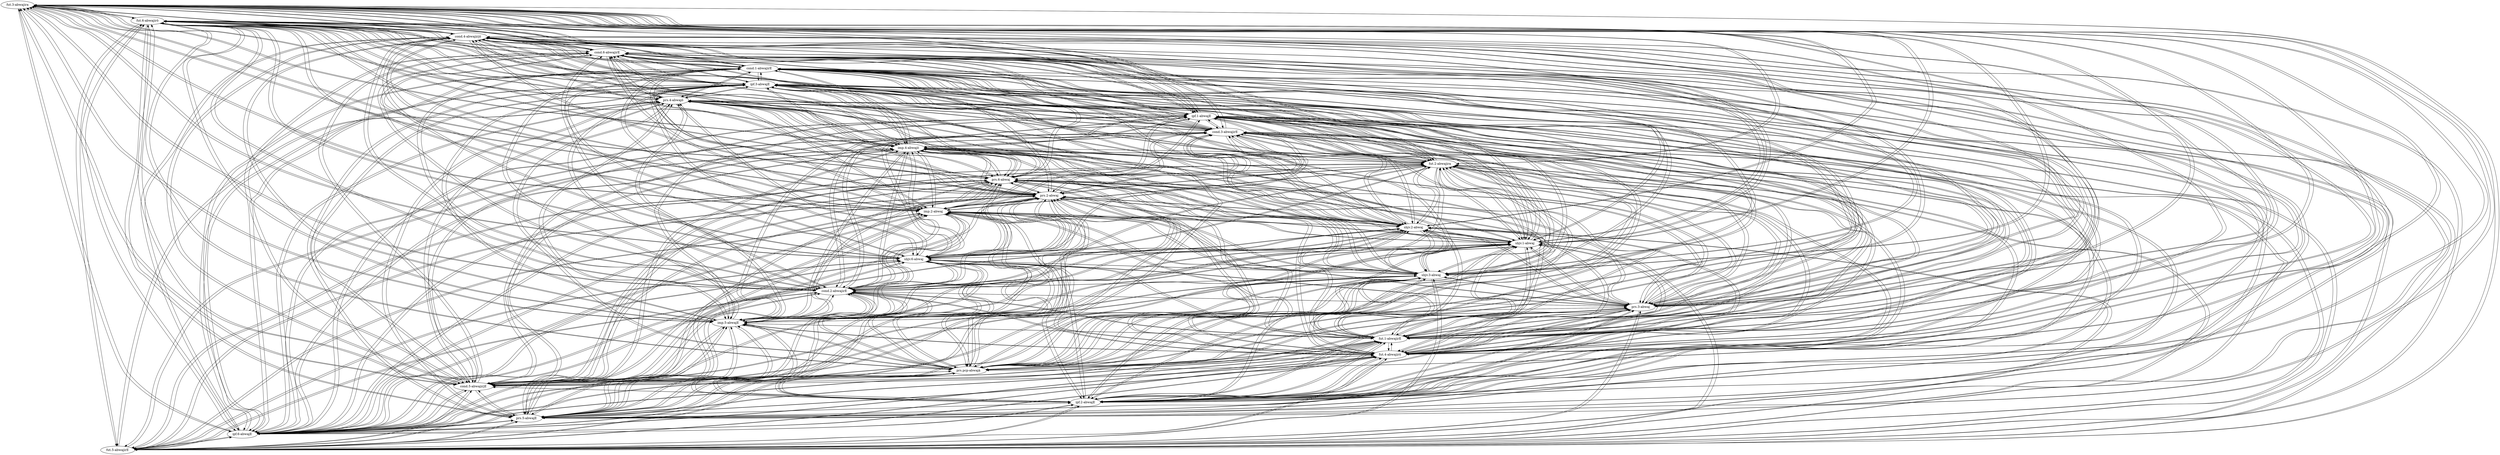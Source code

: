 strict digraph G {
"fut.3-abwajira" [weight="0.06"];
"fut.6-abwajirô" [weight="0.06"];
"fut.5-abwajirE" [weight="0.06"];
"ipf.6-abwajE" [weight="0.96"];
"prs.5-abwajE" [weight="0.96"];
"ipf.2-abwajE" [weight="0.96"];
"cond.5-abwajirjE" [weight="0.06"];
"prs.pcp-abwajâ" [weight="0.96"];
"fut.4-abwajirô" [weight="0.06"];
"fut.1-abwajirE" [weight="0.06"];
"imp.5-abwajE" [weight="0.96"];
"prs.3-abwaj" [weight="0.5"];
"cond.2-abwajirE" [weight="0.06"];
"sbjv.3-abwaj" [weight="0.5"];
"sbjv.6-abwaj" [weight="0.5"];
"sbjv.1-abwaj" [weight="0.5"];
"sbjv.2-abwaj" [weight="0.5"];
"imp.2-abwaj" [weight="0.5"];
"prs.2-abwaj" [weight="0.5"];
"prs.6-abwaj" [weight="0.5"];
"fut.2-abwajira" [weight="0.06"];
"imp.4-abwajô" [weight="0.96"];
"cond.3-abwajirE" [weight="0.06"];
"ipf.1-abwajE" [weight="0.96"];
"prs.4-abwajô" [weight="0.96"];
"ipf.3-abwajE" [weight="0.96"];
"cond.1-abwajirE" [weight="0.06"];
"cond.6-abwajirE" [weight="0.06"];
"cond.4-abwajirjô" [weight="0.06"];
"fut.3-abwajira" -> "fut.6-abwajirô"  [weight="0.06"];
"fut.3-abwajira" -> "fut.5-abwajirE"  [weight="0.06"];
"fut.3-abwajira" -> "ipf.6-abwajE"  [weight="0.528"];
"fut.3-abwajira" -> "prs.5-abwajE"  [weight="0.528"];
"fut.3-abwajira" -> "ipf.2-abwajE"  [weight="0.528"];
"fut.3-abwajira" -> "cond.5-abwajirjE"  [weight="0.06"];
"fut.3-abwajira" -> "prs.pcp-abwajâ"  [weight="0.528"];
"fut.3-abwajira" -> "fut.4-abwajirô"  [weight="0.06"];
"fut.3-abwajira" -> "fut.1-abwajirE"  [weight="0.06"];
"fut.3-abwajira" -> "cond.3-abwajirE"  [weight="0.06"];
"fut.3-abwajira" -> "prs.3-abwaj"  [weight="0.325"];
"fut.3-abwajira" -> "cond.2-abwajirE"  [weight="0.06"];
"fut.3-abwajira" -> "sbjv.3-abwaj"  [weight="0.04"];
"fut.3-abwajira" -> "sbjv.6-abwaj"  [weight="0.04"];
"fut.3-abwajira" -> "sbjv.1-abwaj"  [weight="0.04"];
"fut.3-abwajira" -> "sbjv.2-abwaj"  [weight="0.04"];
"fut.3-abwajira" -> "imp.2-abwaj"  [weight="0.325"];
"fut.3-abwajira" -> "prs.2-abwaj"  [weight="0.325"];
"fut.3-abwajira" -> "prs.6-abwaj"  [weight="0.04"];
"fut.3-abwajira" -> "fut.2-abwajira"  [weight="0.06"];
"fut.3-abwajira" -> "imp.4-abwajô"  [weight="0.528"];
"fut.3-abwajira" -> "imp.5-abwajE"  [weight="0.528"];
"fut.3-abwajira" -> "ipf.1-abwajE"  [weight="0.528"];
"fut.3-abwajira" -> "prs.4-abwajô"  [weight="0.528"];
"fut.3-abwajira" -> "ipf.3-abwajE"  [weight="0.528"];
"fut.3-abwajira" -> "cond.1-abwajirE"  [weight="0.06"];
"fut.3-abwajira" -> "cond.6-abwajirE"  [weight="0.06"];
"fut.3-abwajira" -> "cond.4-abwajirjô"  [weight="0.06"];
"fut.6-abwajirô" -> "fut.3-abwajira"  [weight="0.06"];
"fut.6-abwajirô" -> "fut.5-abwajirE"  [weight="0.06"];
"fut.6-abwajirô" -> "ipf.6-abwajE"  [weight="0.528"];
"fut.6-abwajirô" -> "prs.5-abwajE"  [weight="0.528"];
"fut.6-abwajirô" -> "ipf.2-abwajE"  [weight="0.528"];
"fut.6-abwajirô" -> "cond.5-abwajirjE"  [weight="0.06"];
"fut.6-abwajirô" -> "prs.pcp-abwajâ"  [weight="0.528"];
"fut.6-abwajirô" -> "fut.4-abwajirô"  [weight="0.06"];
"fut.6-abwajirô" -> "fut.1-abwajirE"  [weight="0.06"];
"fut.6-abwajirô" -> "cond.3-abwajirE"  [weight="0.06"];
"fut.6-abwajirô" -> "prs.3-abwaj"  [weight="0.325"];
"fut.6-abwajirô" -> "cond.2-abwajirE"  [weight="0.06"];
"fut.6-abwajirô" -> "sbjv.3-abwaj"  [weight="0.04"];
"fut.6-abwajirô" -> "sbjv.6-abwaj"  [weight="0.04"];
"fut.6-abwajirô" -> "sbjv.1-abwaj"  [weight="0.04"];
"fut.6-abwajirô" -> "sbjv.2-abwaj"  [weight="0.04"];
"fut.6-abwajirô" -> "imp.2-abwaj"  [weight="0.325"];
"fut.6-abwajirô" -> "prs.2-abwaj"  [weight="0.325"];
"fut.6-abwajirô" -> "prs.6-abwaj"  [weight="0.04"];
"fut.6-abwajirô" -> "fut.2-abwajira"  [weight="0.06"];
"fut.6-abwajirô" -> "imp.4-abwajô"  [weight="0.528"];
"fut.6-abwajirô" -> "imp.5-abwajE"  [weight="0.528"];
"fut.6-abwajirô" -> "ipf.1-abwajE"  [weight="0.528"];
"fut.6-abwajirô" -> "prs.4-abwajô"  [weight="0.528"];
"fut.6-abwajirô" -> "ipf.3-abwajE"  [weight="0.528"];
"fut.6-abwajirô" -> "cond.1-abwajirE"  [weight="0.06"];
"fut.6-abwajirô" -> "cond.6-abwajirE"  [weight="0.06"];
"fut.6-abwajirô" -> "cond.4-abwajirjô"  [weight="0.06"];
"fut.5-abwajirE" -> "fut.3-abwajira"  [weight="0.06"];
"fut.5-abwajirE" -> "fut.6-abwajirô"  [weight="0.06"];
"fut.5-abwajirE" -> "ipf.6-abwajE"  [weight="0.528"];
"fut.5-abwajirE" -> "prs.5-abwajE"  [weight="0.528"];
"fut.5-abwajirE" -> "ipf.2-abwajE"  [weight="0.528"];
"fut.5-abwajirE" -> "cond.5-abwajirjE"  [weight="0.06"];
"fut.5-abwajirE" -> "prs.pcp-abwajâ"  [weight="0.528"];
"fut.5-abwajirE" -> "fut.4-abwajirô"  [weight="0.06"];
"fut.5-abwajirE" -> "fut.1-abwajirE"  [weight="0.06"];
"fut.5-abwajirE" -> "cond.3-abwajirE"  [weight="0.06"];
"fut.5-abwajirE" -> "prs.3-abwaj"  [weight="0.325"];
"fut.5-abwajirE" -> "cond.2-abwajirE"  [weight="0.06"];
"fut.5-abwajirE" -> "sbjv.3-abwaj"  [weight="0.04"];
"fut.5-abwajirE" -> "sbjv.6-abwaj"  [weight="0.04"];
"fut.5-abwajirE" -> "sbjv.1-abwaj"  [weight="0.04"];
"fut.5-abwajirE" -> "sbjv.2-abwaj"  [weight="0.04"];
"fut.5-abwajirE" -> "imp.2-abwaj"  [weight="0.325"];
"fut.5-abwajirE" -> "prs.2-abwaj"  [weight="0.325"];
"fut.5-abwajirE" -> "prs.6-abwaj"  [weight="0.04"];
"fut.5-abwajirE" -> "fut.2-abwajira"  [weight="0.06"];
"fut.5-abwajirE" -> "imp.4-abwajô"  [weight="0.528"];
"fut.5-abwajirE" -> "imp.5-abwajE"  [weight="0.528"];
"fut.5-abwajirE" -> "ipf.1-abwajE"  [weight="0.528"];
"fut.5-abwajirE" -> "prs.4-abwajô"  [weight="0.528"];
"fut.5-abwajirE" -> "ipf.3-abwajE"  [weight="0.528"];
"fut.5-abwajirE" -> "cond.1-abwajirE"  [weight="0.06"];
"fut.5-abwajirE" -> "cond.6-abwajirE"  [weight="0.06"];
"fut.5-abwajirE" -> "cond.4-abwajirjô"  [weight="0.06"];
"ipf.6-abwajE" -> "fut.3-abwajira"  [weight="0.0006"];
"ipf.6-abwajE" -> "fut.6-abwajirô"  [weight="0.0006"];
"ipf.6-abwajE" -> "fut.5-abwajirE"  [weight="0.0006"];
"ipf.6-abwajE" -> "prs.5-abwajE"  [weight="0.96"];
"ipf.6-abwajE" -> "ipf.2-abwajE"  [weight="0.96"];
"ipf.6-abwajE" -> "cond.5-abwajirjE"  [weight="0.0006"];
"ipf.6-abwajE" -> "prs.pcp-abwajâ"  [weight="0.96"];
"ipf.6-abwajE" -> "fut.4-abwajirô"  [weight="0.0006"];
"ipf.6-abwajE" -> "fut.1-abwajirE"  [weight="0.0006"];
"ipf.6-abwajE" -> "cond.3-abwajirE"  [weight="0.0006"];
"ipf.6-abwajE" -> "prs.3-abwaj"  [weight="0.35"];
"ipf.6-abwajE" -> "cond.2-abwajirE"  [weight="0.0006"];
"ipf.6-abwajE" -> "prs.2-abwaj"  [weight="0.35"];
"ipf.6-abwajE" -> "sbjv.6-abwaj"  [weight="0.33"];
"ipf.6-abwajE" -> "sbjv.1-abwaj"  [weight="0.33"];
"ipf.6-abwajE" -> "sbjv.2-abwaj"  [weight="0.33"];
"ipf.6-abwajE" -> "imp.2-abwaj"  [weight="0.35"];
"ipf.6-abwajE" -> "sbjv.3-abwaj"  [weight="0.33"];
"ipf.6-abwajE" -> "prs.6-abwaj"  [weight="0.29"];
"ipf.6-abwajE" -> "fut.2-abwajira"  [weight="0.0006"];
"ipf.6-abwajE" -> "imp.4-abwajô"  [weight="0.96"];
"ipf.6-abwajE" -> "imp.5-abwajE"  [weight="0.96"];
"ipf.6-abwajE" -> "ipf.1-abwajE"  [weight="0.96"];
"ipf.6-abwajE" -> "prs.4-abwajô"  [weight="0.96"];
"ipf.6-abwajE" -> "ipf.3-abwajE"  [weight="0.96"];
"ipf.6-abwajE" -> "cond.1-abwajirE"  [weight="0.0006"];
"ipf.6-abwajE" -> "cond.6-abwajirE"  [weight="0.0006"];
"ipf.6-abwajE" -> "cond.4-abwajirjô"  [weight="0.0006"];
"prs.5-abwajE" -> "fut.3-abwajira"  [weight="0.0006"];
"prs.5-abwajE" -> "fut.6-abwajirô"  [weight="0.0006"];
"prs.5-abwajE" -> "fut.5-abwajirE"  [weight="0.0006"];
"prs.5-abwajE" -> "ipf.6-abwajE"  [weight="0.96"];
"prs.5-abwajE" -> "ipf.2-abwajE"  [weight="0.96"];
"prs.5-abwajE" -> "cond.5-abwajirjE"  [weight="0.0006"];
"prs.5-abwajE" -> "prs.pcp-abwajâ"  [weight="0.96"];
"prs.5-abwajE" -> "fut.4-abwajirô"  [weight="0.0006"];
"prs.5-abwajE" -> "fut.1-abwajirE"  [weight="0.0006"];
"prs.5-abwajE" -> "cond.3-abwajirE"  [weight="0.0006"];
"prs.5-abwajE" -> "prs.3-abwaj"  [weight="0.35"];
"prs.5-abwajE" -> "cond.2-abwajirE"  [weight="0.0006"];
"prs.5-abwajE" -> "prs.2-abwaj"  [weight="0.35"];
"prs.5-abwajE" -> "sbjv.6-abwaj"  [weight="0.33"];
"prs.5-abwajE" -> "sbjv.1-abwaj"  [weight="0.33"];
"prs.5-abwajE" -> "sbjv.2-abwaj"  [weight="0.33"];
"prs.5-abwajE" -> "imp.2-abwaj"  [weight="0.35"];
"prs.5-abwajE" -> "sbjv.3-abwaj"  [weight="0.33"];
"prs.5-abwajE" -> "prs.6-abwaj"  [weight="0.29"];
"prs.5-abwajE" -> "fut.2-abwajira"  [weight="0.0006"];
"prs.5-abwajE" -> "imp.4-abwajô"  [weight="0.96"];
"prs.5-abwajE" -> "imp.5-abwajE"  [weight="0.96"];
"prs.5-abwajE" -> "ipf.1-abwajE"  [weight="0.96"];
"prs.5-abwajE" -> "prs.4-abwajô"  [weight="0.96"];
"prs.5-abwajE" -> "ipf.3-abwajE"  [weight="0.96"];
"prs.5-abwajE" -> "cond.1-abwajirE"  [weight="0.0006"];
"prs.5-abwajE" -> "cond.6-abwajirE"  [weight="0.0006"];
"prs.5-abwajE" -> "cond.4-abwajirjô"  [weight="0.0006"];
"ipf.2-abwajE" -> "fut.3-abwajira"  [weight="0.0006"];
"ipf.2-abwajE" -> "fut.6-abwajirô"  [weight="0.0006"];
"ipf.2-abwajE" -> "fut.5-abwajirE"  [weight="0.0006"];
"ipf.2-abwajE" -> "ipf.6-abwajE"  [weight="0.96"];
"ipf.2-abwajE" -> "prs.5-abwajE"  [weight="0.96"];
"ipf.2-abwajE" -> "cond.5-abwajirjE"  [weight="0.0006"];
"ipf.2-abwajE" -> "prs.pcp-abwajâ"  [weight="0.96"];
"ipf.2-abwajE" -> "fut.4-abwajirô"  [weight="0.0006"];
"ipf.2-abwajE" -> "fut.1-abwajirE"  [weight="0.0006"];
"ipf.2-abwajE" -> "cond.3-abwajirE"  [weight="0.0006"];
"ipf.2-abwajE" -> "prs.3-abwaj"  [weight="0.35"];
"ipf.2-abwajE" -> "cond.2-abwajirE"  [weight="0.0006"];
"ipf.2-abwajE" -> "prs.2-abwaj"  [weight="0.35"];
"ipf.2-abwajE" -> "sbjv.6-abwaj"  [weight="0.33"];
"ipf.2-abwajE" -> "sbjv.1-abwaj"  [weight="0.33"];
"ipf.2-abwajE" -> "sbjv.2-abwaj"  [weight="0.33"];
"ipf.2-abwajE" -> "imp.2-abwaj"  [weight="0.35"];
"ipf.2-abwajE" -> "sbjv.3-abwaj"  [weight="0.33"];
"ipf.2-abwajE" -> "prs.6-abwaj"  [weight="0.29"];
"ipf.2-abwajE" -> "fut.2-abwajira"  [weight="0.0006"];
"ipf.2-abwajE" -> "imp.4-abwajô"  [weight="0.96"];
"ipf.2-abwajE" -> "imp.5-abwajE"  [weight="0.96"];
"ipf.2-abwajE" -> "ipf.1-abwajE"  [weight="0.96"];
"ipf.2-abwajE" -> "prs.4-abwajô"  [weight="0.96"];
"ipf.2-abwajE" -> "ipf.3-abwajE"  [weight="0.96"];
"ipf.2-abwajE" -> "cond.1-abwajirE"  [weight="0.0006"];
"ipf.2-abwajE" -> "cond.6-abwajirE"  [weight="0.0006"];
"ipf.2-abwajE" -> "cond.4-abwajirjô"  [weight="0.0006"];
"cond.5-abwajirjE" -> "fut.3-abwajira"  [weight="0.06"];
"cond.5-abwajirjE" -> "fut.6-abwajirô"  [weight="0.06"];
"cond.5-abwajirjE" -> "fut.5-abwajirE"  [weight="0.06"];
"cond.5-abwajirjE" -> "ipf.6-abwajE"  [weight="0.528"];
"cond.5-abwajirjE" -> "prs.5-abwajE"  [weight="0.528"];
"cond.5-abwajirjE" -> "ipf.2-abwajE"  [weight="0.528"];
"cond.5-abwajirjE" -> "prs.pcp-abwajâ"  [weight="0.528"];
"cond.5-abwajirjE" -> "fut.4-abwajirô"  [weight="0.06"];
"cond.5-abwajirjE" -> "fut.1-abwajirE"  [weight="0.06"];
"cond.5-abwajirjE" -> "cond.3-abwajirE"  [weight="0.06"];
"cond.5-abwajirjE" -> "prs.3-abwaj"  [weight="0.325"];
"cond.5-abwajirjE" -> "cond.2-abwajirE"  [weight="0.06"];
"cond.5-abwajirjE" -> "sbjv.3-abwaj"  [weight="0.04"];
"cond.5-abwajirjE" -> "sbjv.6-abwaj"  [weight="0.04"];
"cond.5-abwajirjE" -> "sbjv.1-abwaj"  [weight="0.04"];
"cond.5-abwajirjE" -> "sbjv.2-abwaj"  [weight="0.04"];
"cond.5-abwajirjE" -> "imp.2-abwaj"  [weight="0.325"];
"cond.5-abwajirjE" -> "prs.2-abwaj"  [weight="0.325"];
"cond.5-abwajirjE" -> "prs.6-abwaj"  [weight="0.04"];
"cond.5-abwajirjE" -> "fut.2-abwajira"  [weight="0.06"];
"cond.5-abwajirjE" -> "imp.4-abwajô"  [weight="0.528"];
"cond.5-abwajirjE" -> "imp.5-abwajE"  [weight="0.528"];
"cond.5-abwajirjE" -> "ipf.1-abwajE"  [weight="0.528"];
"cond.5-abwajirjE" -> "prs.4-abwajô"  [weight="0.528"];
"cond.5-abwajirjE" -> "ipf.3-abwajE"  [weight="0.528"];
"cond.5-abwajirjE" -> "cond.1-abwajirE"  [weight="0.06"];
"cond.5-abwajirjE" -> "cond.6-abwajirE"  [weight="0.06"];
"cond.5-abwajirjE" -> "cond.4-abwajirjô"  [weight="0.06"];
"prs.pcp-abwajâ" -> "fut.3-abwajira"  [weight="0.0"];
"prs.pcp-abwajâ" -> "fut.6-abwajirô"  [weight="0.0"];
"prs.pcp-abwajâ" -> "fut.5-abwajirE"  [weight="0.0"];
"prs.pcp-abwajâ" -> "ipf.6-abwajE"  [weight="0.96"];
"prs.pcp-abwajâ" -> "prs.5-abwajE"  [weight="0.96"];
"prs.pcp-abwajâ" -> "ipf.2-abwajE"  [weight="0.96"];
"prs.pcp-abwajâ" -> "cond.5-abwajirjE"  [weight="0.0"];
"prs.pcp-abwajâ" -> "fut.4-abwajirô"  [weight="0.0"];
"prs.pcp-abwajâ" -> "fut.1-abwajirE"  [weight="0.0"];
"prs.pcp-abwajâ" -> "cond.3-abwajirE"  [weight="0.0"];
"prs.pcp-abwajâ" -> "prs.3-abwaj"  [weight="0.35"];
"prs.pcp-abwajâ" -> "cond.2-abwajirE"  [weight="0.0"];
"prs.pcp-abwajâ" -> "sbjv.3-abwaj"  [weight="0.345"];
"prs.pcp-abwajâ" -> "sbjv.6-abwaj"  [weight="0.345"];
"prs.pcp-abwajâ" -> "sbjv.1-abwaj"  [weight="0.345"];
"prs.pcp-abwajâ" -> "sbjv.2-abwaj"  [weight="0.345"];
"prs.pcp-abwajâ" -> "imp.2-abwaj"  [weight="0.36"];
"prs.pcp-abwajâ" -> "prs.2-abwaj"  [weight="0.35"];
"prs.pcp-abwajâ" -> "prs.6-abwaj"  [weight="0.145"];
"prs.pcp-abwajâ" -> "fut.2-abwajira"  [weight="0.0"];
"prs.pcp-abwajâ" -> "imp.4-abwajô"  [weight="0.96"];
"prs.pcp-abwajâ" -> "imp.5-abwajE"  [weight="0.96"];
"prs.pcp-abwajâ" -> "ipf.1-abwajE"  [weight="0.96"];
"prs.pcp-abwajâ" -> "prs.4-abwajô"  [weight="0.96"];
"prs.pcp-abwajâ" -> "ipf.3-abwajE"  [weight="0.96"];
"prs.pcp-abwajâ" -> "cond.1-abwajirE"  [weight="0.0"];
"prs.pcp-abwajâ" -> "cond.6-abwajirE"  [weight="0.0"];
"prs.pcp-abwajâ" -> "cond.4-abwajirjô"  [weight="0.0"];
"fut.4-abwajirô" -> "fut.3-abwajira"  [weight="0.06"];
"fut.4-abwajirô" -> "fut.6-abwajirô"  [weight="0.06"];
"fut.4-abwajirô" -> "fut.5-abwajirE"  [weight="0.06"];
"fut.4-abwajirô" -> "ipf.6-abwajE"  [weight="0.528"];
"fut.4-abwajirô" -> "prs.5-abwajE"  [weight="0.528"];
"fut.4-abwajirô" -> "ipf.2-abwajE"  [weight="0.528"];
"fut.4-abwajirô" -> "cond.5-abwajirjE"  [weight="0.06"];
"fut.4-abwajirô" -> "prs.pcp-abwajâ"  [weight="0.528"];
"fut.4-abwajirô" -> "fut.1-abwajirE"  [weight="0.06"];
"fut.4-abwajirô" -> "cond.3-abwajirE"  [weight="0.06"];
"fut.4-abwajirô" -> "prs.3-abwaj"  [weight="0.325"];
"fut.4-abwajirô" -> "cond.2-abwajirE"  [weight="0.06"];
"fut.4-abwajirô" -> "sbjv.3-abwaj"  [weight="0.04"];
"fut.4-abwajirô" -> "sbjv.6-abwaj"  [weight="0.04"];
"fut.4-abwajirô" -> "sbjv.1-abwaj"  [weight="0.04"];
"fut.4-abwajirô" -> "sbjv.2-abwaj"  [weight="0.04"];
"fut.4-abwajirô" -> "imp.2-abwaj"  [weight="0.325"];
"fut.4-abwajirô" -> "prs.2-abwaj"  [weight="0.325"];
"fut.4-abwajirô" -> "prs.6-abwaj"  [weight="0.04"];
"fut.4-abwajirô" -> "fut.2-abwajira"  [weight="0.06"];
"fut.4-abwajirô" -> "imp.4-abwajô"  [weight="0.528"];
"fut.4-abwajirô" -> "imp.5-abwajE"  [weight="0.528"];
"fut.4-abwajirô" -> "ipf.1-abwajE"  [weight="0.528"];
"fut.4-abwajirô" -> "prs.4-abwajô"  [weight="0.528"];
"fut.4-abwajirô" -> "ipf.3-abwajE"  [weight="0.528"];
"fut.4-abwajirô" -> "cond.1-abwajirE"  [weight="0.06"];
"fut.4-abwajirô" -> "cond.6-abwajirE"  [weight="0.06"];
"fut.4-abwajirô" -> "cond.4-abwajirjô"  [weight="0.06"];
"fut.1-abwajirE" -> "fut.3-abwajira"  [weight="0.06"];
"fut.1-abwajirE" -> "fut.6-abwajirô"  [weight="0.06"];
"fut.1-abwajirE" -> "fut.5-abwajirE"  [weight="0.06"];
"fut.1-abwajirE" -> "ipf.6-abwajE"  [weight="0.528"];
"fut.1-abwajirE" -> "prs.5-abwajE"  [weight="0.528"];
"fut.1-abwajirE" -> "ipf.2-abwajE"  [weight="0.528"];
"fut.1-abwajirE" -> "cond.5-abwajirjE"  [weight="0.06"];
"fut.1-abwajirE" -> "prs.pcp-abwajâ"  [weight="0.528"];
"fut.1-abwajirE" -> "fut.4-abwajirô"  [weight="0.06"];
"fut.1-abwajirE" -> "cond.3-abwajirE"  [weight="0.06"];
"fut.1-abwajirE" -> "prs.3-abwaj"  [weight="0.325"];
"fut.1-abwajirE" -> "cond.2-abwajirE"  [weight="0.06"];
"fut.1-abwajirE" -> "prs.2-abwaj"  [weight="0.325"];
"fut.1-abwajirE" -> "sbjv.6-abwaj"  [weight="0.04"];
"fut.1-abwajirE" -> "sbjv.1-abwaj"  [weight="0.04"];
"fut.1-abwajirE" -> "sbjv.2-abwaj"  [weight="0.04"];
"fut.1-abwajirE" -> "imp.2-abwaj"  [weight="0.325"];
"fut.1-abwajirE" -> "sbjv.3-abwaj"  [weight="0.04"];
"fut.1-abwajirE" -> "prs.6-abwaj"  [weight="0.04"];
"fut.1-abwajirE" -> "fut.2-abwajira"  [weight="0.06"];
"fut.1-abwajirE" -> "imp.4-abwajô"  [weight="0.528"];
"fut.1-abwajirE" -> "imp.5-abwajE"  [weight="0.528"];
"fut.1-abwajirE" -> "ipf.1-abwajE"  [weight="0.528"];
"fut.1-abwajirE" -> "prs.4-abwajô"  [weight="0.528"];
"fut.1-abwajirE" -> "ipf.3-abwajE"  [weight="0.528"];
"fut.1-abwajirE" -> "cond.1-abwajirE"  [weight="0.06"];
"fut.1-abwajirE" -> "cond.6-abwajirE"  [weight="0.06"];
"fut.1-abwajirE" -> "cond.4-abwajirjô"  [weight="0.06"];
"imp.5-abwajE" -> "fut.3-abwajira"  [weight="0.0006"];
"imp.5-abwajE" -> "fut.6-abwajirô"  [weight="0.0006"];
"imp.5-abwajE" -> "fut.5-abwajirE"  [weight="0.0006"];
"imp.5-abwajE" -> "ipf.6-abwajE"  [weight="0.96"];
"imp.5-abwajE" -> "prs.5-abwajE"  [weight="0.96"];
"imp.5-abwajE" -> "ipf.2-abwajE"  [weight="0.96"];
"imp.5-abwajE" -> "cond.5-abwajirjE"  [weight="0.0006"];
"imp.5-abwajE" -> "prs.pcp-abwajâ"  [weight="0.96"];
"imp.5-abwajE" -> "fut.4-abwajirô"  [weight="0.0006"];
"imp.5-abwajE" -> "fut.1-abwajirE"  [weight="0.0006"];
"imp.5-abwajE" -> "cond.3-abwajirE"  [weight="0.0006"];
"imp.5-abwajE" -> "prs.3-abwaj"  [weight="0.35"];
"imp.5-abwajE" -> "cond.2-abwajirE"  [weight="0.0006"];
"imp.5-abwajE" -> "prs.2-abwaj"  [weight="0.35"];
"imp.5-abwajE" -> "sbjv.6-abwaj"  [weight="0.34"];
"imp.5-abwajE" -> "sbjv.1-abwaj"  [weight="0.34"];
"imp.5-abwajE" -> "sbjv.2-abwaj"  [weight="0.34"];
"imp.5-abwajE" -> "imp.2-abwaj"  [weight="0.36"];
"imp.5-abwajE" -> "sbjv.3-abwaj"  [weight="0.34"];
"imp.5-abwajE" -> "prs.6-abwaj"  [weight="0.29"];
"imp.5-abwajE" -> "fut.2-abwajira"  [weight="0.0006"];
"imp.5-abwajE" -> "imp.4-abwajô"  [weight="0.96"];
"imp.5-abwajE" -> "ipf.1-abwajE"  [weight="0.96"];
"imp.5-abwajE" -> "prs.4-abwajô"  [weight="0.96"];
"imp.5-abwajE" -> "ipf.3-abwajE"  [weight="0.96"];
"imp.5-abwajE" -> "cond.1-abwajirE"  [weight="0.0006"];
"imp.5-abwajE" -> "cond.6-abwajirE"  [weight="0.0006"];
"imp.5-abwajE" -> "cond.4-abwajirjô"  [weight="0.0006"];
"prs.3-abwaj" -> "fut.3-abwajira"  [weight="0.0066"];
"prs.3-abwaj" -> "fut.6-abwajirô"  [weight="0.0066"];
"prs.3-abwaj" -> "fut.5-abwajirE"  [weight="0.0066"];
"prs.3-abwaj" -> "ipf.6-abwajE"  [weight="0.96"];
"prs.3-abwaj" -> "prs.5-abwajE"  [weight="0.96"];
"prs.3-abwaj" -> "ipf.2-abwajE"  [weight="0.96"];
"prs.3-abwaj" -> "cond.5-abwajirjE"  [weight="0.0066"];
"prs.3-abwaj" -> "prs.pcp-abwajâ"  [weight="0.96"];
"prs.3-abwaj" -> "fut.4-abwajirô"  [weight="0.0066"];
"prs.3-abwaj" -> "fut.1-abwajirE"  [weight="0.0066"];
"prs.3-abwaj" -> "cond.3-abwajirE"  [weight="0.0066"];
"prs.3-abwaj" -> "cond.2-abwajirE"  [weight="0.0066"];
"prs.3-abwaj" -> "sbjv.3-abwaj"  [weight="0.5"];
"prs.3-abwaj" -> "sbjv.6-abwaj"  [weight="0.5"];
"prs.3-abwaj" -> "sbjv.1-abwaj"  [weight="0.5"];
"prs.3-abwaj" -> "sbjv.2-abwaj"  [weight="0.5"];
"prs.3-abwaj" -> "imp.2-abwaj"  [weight="0.5"];
"prs.3-abwaj" -> "prs.2-abwaj"  [weight="0.5"];
"prs.3-abwaj" -> "prs.6-abwaj"  [weight="0.5"];
"prs.3-abwaj" -> "fut.2-abwajira"  [weight="0.0066"];
"prs.3-abwaj" -> "imp.4-abwajô"  [weight="0.96"];
"prs.3-abwaj" -> "imp.5-abwajE"  [weight="0.96"];
"prs.3-abwaj" -> "ipf.1-abwajE"  [weight="0.96"];
"prs.3-abwaj" -> "prs.4-abwajô"  [weight="0.96"];
"prs.3-abwaj" -> "ipf.3-abwajE"  [weight="0.96"];
"prs.3-abwaj" -> "cond.1-abwajirE"  [weight="0.0066"];
"prs.3-abwaj" -> "cond.6-abwajirE"  [weight="0.0066"];
"prs.3-abwaj" -> "cond.4-abwajirjô"  [weight="0.0066"];
"cond.2-abwajirE" -> "fut.3-abwajira"  [weight="0.06"];
"cond.2-abwajirE" -> "fut.6-abwajirô"  [weight="0.06"];
"cond.2-abwajirE" -> "fut.5-abwajirE"  [weight="0.06"];
"cond.2-abwajirE" -> "ipf.6-abwajE"  [weight="0.528"];
"cond.2-abwajirE" -> "prs.5-abwajE"  [weight="0.528"];
"cond.2-abwajirE" -> "ipf.2-abwajE"  [weight="0.528"];
"cond.2-abwajirE" -> "cond.5-abwajirjE"  [weight="0.06"];
"cond.2-abwajirE" -> "prs.pcp-abwajâ"  [weight="0.528"];
"cond.2-abwajirE" -> "fut.4-abwajirô"  [weight="0.06"];
"cond.2-abwajirE" -> "fut.1-abwajirE"  [weight="0.06"];
"cond.2-abwajirE" -> "cond.3-abwajirE"  [weight="0.06"];
"cond.2-abwajirE" -> "prs.3-abwaj"  [weight="0.325"];
"cond.2-abwajirE" -> "sbjv.3-abwaj"  [weight="0.04"];
"cond.2-abwajirE" -> "sbjv.6-abwaj"  [weight="0.04"];
"cond.2-abwajirE" -> "sbjv.1-abwaj"  [weight="0.04"];
"cond.2-abwajirE" -> "sbjv.2-abwaj"  [weight="0.04"];
"cond.2-abwajirE" -> "imp.2-abwaj"  [weight="0.325"];
"cond.2-abwajirE" -> "prs.2-abwaj"  [weight="0.325"];
"cond.2-abwajirE" -> "prs.6-abwaj"  [weight="0.04"];
"cond.2-abwajirE" -> "fut.2-abwajira"  [weight="0.06"];
"cond.2-abwajirE" -> "imp.4-abwajô"  [weight="0.528"];
"cond.2-abwajirE" -> "imp.5-abwajE"  [weight="0.528"];
"cond.2-abwajirE" -> "ipf.1-abwajE"  [weight="0.528"];
"cond.2-abwajirE" -> "prs.4-abwajô"  [weight="0.528"];
"cond.2-abwajirE" -> "ipf.3-abwajE"  [weight="0.528"];
"cond.2-abwajirE" -> "cond.1-abwajirE"  [weight="0.06"];
"cond.2-abwajirE" -> "cond.6-abwajirE"  [weight="0.06"];
"cond.2-abwajirE" -> "cond.4-abwajirjô"  [weight="0.06"];
"sbjv.3-abwaj" -> "fut.3-abwajira"  [weight="0.0006"];
"sbjv.3-abwaj" -> "fut.6-abwajirô"  [weight="0.0006"];
"sbjv.3-abwaj" -> "fut.5-abwajirE"  [weight="0.0006"];
"sbjv.3-abwaj" -> "ipf.6-abwajE"  [weight="0.912"];
"sbjv.3-abwaj" -> "prs.5-abwajE"  [weight="0.912"];
"sbjv.3-abwaj" -> "ipf.2-abwajE"  [weight="0.912"];
"sbjv.3-abwaj" -> "cond.5-abwajirjE"  [weight="0.0012"];
"sbjv.3-abwaj" -> "prs.pcp-abwajâ"  [weight="0.912"];
"sbjv.3-abwaj" -> "fut.4-abwajirô"  [weight="0.0006"];
"sbjv.3-abwaj" -> "fut.1-abwajirE"  [weight="0.0006"];
"sbjv.3-abwaj" -> "cond.3-abwajirE"  [weight="0.0006"];
"sbjv.3-abwaj" -> "prs.3-abwaj"  [weight="0.5"];
"sbjv.3-abwaj" -> "cond.2-abwajirE"  [weight="0.0006"];
"sbjv.3-abwaj" -> "prs.2-abwaj"  [weight="0.5"];
"sbjv.3-abwaj" -> "sbjv.6-abwaj"  [weight="0.5"];
"sbjv.3-abwaj" -> "sbjv.1-abwaj"  [weight="0.5"];
"sbjv.3-abwaj" -> "sbjv.2-abwaj"  [weight="0.5"];
"sbjv.3-abwaj" -> "imp.2-abwaj"  [weight="0.5"];
"sbjv.3-abwaj" -> "prs.6-abwaj"  [weight="0.5"];
"sbjv.3-abwaj" -> "fut.2-abwajira"  [weight="0.0006"];
"sbjv.3-abwaj" -> "imp.4-abwajô"  [weight="0.912"];
"sbjv.3-abwaj" -> "imp.5-abwajE"  [weight="0.912"];
"sbjv.3-abwaj" -> "ipf.1-abwajE"  [weight="0.912"];
"sbjv.3-abwaj" -> "prs.4-abwajô"  [weight="0.912"];
"sbjv.3-abwaj" -> "ipf.3-abwajE"  [weight="0.912"];
"sbjv.3-abwaj" -> "cond.1-abwajirE"  [weight="0.0006"];
"sbjv.3-abwaj" -> "cond.6-abwajirE"  [weight="0.0006"];
"sbjv.3-abwaj" -> "cond.4-abwajirjô"  [weight="0.0012"];
"sbjv.6-abwaj" -> "fut.3-abwajira"  [weight="0.0006"];
"sbjv.6-abwaj" -> "fut.6-abwajirô"  [weight="0.0006"];
"sbjv.6-abwaj" -> "fut.5-abwajirE"  [weight="0.0006"];
"sbjv.6-abwaj" -> "ipf.6-abwajE"  [weight="0.912"];
"sbjv.6-abwaj" -> "prs.5-abwajE"  [weight="0.912"];
"sbjv.6-abwaj" -> "ipf.2-abwajE"  [weight="0.912"];
"sbjv.6-abwaj" -> "cond.5-abwajirjE"  [weight="0.0012"];
"sbjv.6-abwaj" -> "prs.pcp-abwajâ"  [weight="0.912"];
"sbjv.6-abwaj" -> "fut.4-abwajirô"  [weight="0.0006"];
"sbjv.6-abwaj" -> "fut.1-abwajirE"  [weight="0.0006"];
"sbjv.6-abwaj" -> "cond.3-abwajirE"  [weight="0.0006"];
"sbjv.6-abwaj" -> "prs.3-abwaj"  [weight="0.5"];
"sbjv.6-abwaj" -> "cond.2-abwajirE"  [weight="0.0006"];
"sbjv.6-abwaj" -> "sbjv.3-abwaj"  [weight="0.5"];
"sbjv.6-abwaj" -> "sbjv.1-abwaj"  [weight="0.5"];
"sbjv.6-abwaj" -> "sbjv.2-abwaj"  [weight="0.5"];
"sbjv.6-abwaj" -> "imp.2-abwaj"  [weight="0.5"];
"sbjv.6-abwaj" -> "prs.2-abwaj"  [weight="0.5"];
"sbjv.6-abwaj" -> "prs.6-abwaj"  [weight="0.5"];
"sbjv.6-abwaj" -> "fut.2-abwajira"  [weight="0.0006"];
"sbjv.6-abwaj" -> "imp.4-abwajô"  [weight="0.912"];
"sbjv.6-abwaj" -> "imp.5-abwajE"  [weight="0.912"];
"sbjv.6-abwaj" -> "ipf.1-abwajE"  [weight="0.912"];
"sbjv.6-abwaj" -> "prs.4-abwajô"  [weight="0.912"];
"sbjv.6-abwaj" -> "ipf.3-abwajE"  [weight="0.912"];
"sbjv.6-abwaj" -> "cond.1-abwajirE"  [weight="0.0006"];
"sbjv.6-abwaj" -> "cond.6-abwajirE"  [weight="0.0006"];
"sbjv.6-abwaj" -> "cond.4-abwajirjô"  [weight="0.0012"];
"sbjv.1-abwaj" -> "fut.3-abwajira"  [weight="0.0006"];
"sbjv.1-abwaj" -> "fut.6-abwajirô"  [weight="0.0006"];
"sbjv.1-abwaj" -> "fut.5-abwajirE"  [weight="0.0006"];
"sbjv.1-abwaj" -> "ipf.6-abwajE"  [weight="0.912"];
"sbjv.1-abwaj" -> "prs.5-abwajE"  [weight="0.912"];
"sbjv.1-abwaj" -> "ipf.2-abwajE"  [weight="0.912"];
"sbjv.1-abwaj" -> "cond.5-abwajirjE"  [weight="0.0012"];
"sbjv.1-abwaj" -> "prs.pcp-abwajâ"  [weight="0.912"];
"sbjv.1-abwaj" -> "fut.4-abwajirô"  [weight="0.0006"];
"sbjv.1-abwaj" -> "fut.1-abwajirE"  [weight="0.0006"];
"sbjv.1-abwaj" -> "cond.3-abwajirE"  [weight="0.0006"];
"sbjv.1-abwaj" -> "prs.3-abwaj"  [weight="0.5"];
"sbjv.1-abwaj" -> "cond.2-abwajirE"  [weight="0.0006"];
"sbjv.1-abwaj" -> "sbjv.3-abwaj"  [weight="0.5"];
"sbjv.1-abwaj" -> "sbjv.6-abwaj"  [weight="0.5"];
"sbjv.1-abwaj" -> "sbjv.2-abwaj"  [weight="0.5"];
"sbjv.1-abwaj" -> "imp.2-abwaj"  [weight="0.5"];
"sbjv.1-abwaj" -> "prs.2-abwaj"  [weight="0.5"];
"sbjv.1-abwaj" -> "prs.6-abwaj"  [weight="0.5"];
"sbjv.1-abwaj" -> "fut.2-abwajira"  [weight="0.0006"];
"sbjv.1-abwaj" -> "imp.4-abwajô"  [weight="0.912"];
"sbjv.1-abwaj" -> "imp.5-abwajE"  [weight="0.912"];
"sbjv.1-abwaj" -> "ipf.1-abwajE"  [weight="0.912"];
"sbjv.1-abwaj" -> "prs.4-abwajô"  [weight="0.912"];
"sbjv.1-abwaj" -> "ipf.3-abwajE"  [weight="0.912"];
"sbjv.1-abwaj" -> "cond.1-abwajirE"  [weight="0.0006"];
"sbjv.1-abwaj" -> "cond.6-abwajirE"  [weight="0.0006"];
"sbjv.1-abwaj" -> "cond.4-abwajirjô"  [weight="0.0012"];
"sbjv.2-abwaj" -> "fut.3-abwajira"  [weight="0.0006"];
"sbjv.2-abwaj" -> "fut.6-abwajirô"  [weight="0.0006"];
"sbjv.2-abwaj" -> "fut.5-abwajirE"  [weight="0.0006"];
"sbjv.2-abwaj" -> "ipf.6-abwajE"  [weight="0.912"];
"sbjv.2-abwaj" -> "prs.5-abwajE"  [weight="0.912"];
"sbjv.2-abwaj" -> "ipf.2-abwajE"  [weight="0.912"];
"sbjv.2-abwaj" -> "cond.5-abwajirjE"  [weight="0.0012"];
"sbjv.2-abwaj" -> "prs.pcp-abwajâ"  [weight="0.912"];
"sbjv.2-abwaj" -> "fut.4-abwajirô"  [weight="0.0006"];
"sbjv.2-abwaj" -> "fut.1-abwajirE"  [weight="0.0006"];
"sbjv.2-abwaj" -> "cond.3-abwajirE"  [weight="0.0006"];
"sbjv.2-abwaj" -> "prs.3-abwaj"  [weight="0.5"];
"sbjv.2-abwaj" -> "cond.2-abwajirE"  [weight="0.0006"];
"sbjv.2-abwaj" -> "sbjv.3-abwaj"  [weight="0.5"];
"sbjv.2-abwaj" -> "sbjv.6-abwaj"  [weight="0.5"];
"sbjv.2-abwaj" -> "sbjv.1-abwaj"  [weight="0.5"];
"sbjv.2-abwaj" -> "imp.2-abwaj"  [weight="0.5"];
"sbjv.2-abwaj" -> "prs.2-abwaj"  [weight="0.5"];
"sbjv.2-abwaj" -> "prs.6-abwaj"  [weight="0.5"];
"sbjv.2-abwaj" -> "fut.2-abwajira"  [weight="0.0006"];
"sbjv.2-abwaj" -> "imp.4-abwajô"  [weight="0.912"];
"sbjv.2-abwaj" -> "imp.5-abwajE"  [weight="0.912"];
"sbjv.2-abwaj" -> "ipf.1-abwajE"  [weight="0.912"];
"sbjv.2-abwaj" -> "prs.4-abwajô"  [weight="0.912"];
"sbjv.2-abwaj" -> "ipf.3-abwajE"  [weight="0.912"];
"sbjv.2-abwaj" -> "cond.1-abwajirE"  [weight="0.0006"];
"sbjv.2-abwaj" -> "cond.6-abwajirE"  [weight="0.0006"];
"sbjv.2-abwaj" -> "cond.4-abwajirjô"  [weight="0.0012"];
"imp.2-abwaj" -> "fut.3-abwajira"  [weight="0.0066"];
"imp.2-abwaj" -> "fut.6-abwajirô"  [weight="0.0066"];
"imp.2-abwaj" -> "fut.5-abwajirE"  [weight="0.0066"];
"imp.2-abwaj" -> "ipf.6-abwajE"  [weight="0.96"];
"imp.2-abwaj" -> "prs.5-abwajE"  [weight="0.96"];
"imp.2-abwaj" -> "ipf.2-abwajE"  [weight="0.96"];
"imp.2-abwaj" -> "cond.5-abwajirjE"  [weight="0.0066"];
"imp.2-abwaj" -> "prs.pcp-abwajâ"  [weight="0.96"];
"imp.2-abwaj" -> "fut.4-abwajirô"  [weight="0.0066"];
"imp.2-abwaj" -> "fut.1-abwajirE"  [weight="0.0066"];
"imp.2-abwaj" -> "cond.3-abwajirE"  [weight="0.0066"];
"imp.2-abwaj" -> "prs.3-abwaj"  [weight="0.5"];
"imp.2-abwaj" -> "cond.2-abwajirE"  [weight="0.0066"];
"imp.2-abwaj" -> "sbjv.3-abwaj"  [weight="0.5"];
"imp.2-abwaj" -> "sbjv.6-abwaj"  [weight="0.5"];
"imp.2-abwaj" -> "sbjv.1-abwaj"  [weight="0.5"];
"imp.2-abwaj" -> "sbjv.2-abwaj"  [weight="0.5"];
"imp.2-abwaj" -> "prs.2-abwaj"  [weight="0.5"];
"imp.2-abwaj" -> "prs.6-abwaj"  [weight="0.5"];
"imp.2-abwaj" -> "fut.2-abwajira"  [weight="0.0066"];
"imp.2-abwaj" -> "imp.4-abwajô"  [weight="0.96"];
"imp.2-abwaj" -> "imp.5-abwajE"  [weight="0.96"];
"imp.2-abwaj" -> "ipf.1-abwajE"  [weight="0.96"];
"imp.2-abwaj" -> "prs.4-abwajô"  [weight="0.96"];
"imp.2-abwaj" -> "ipf.3-abwajE"  [weight="0.96"];
"imp.2-abwaj" -> "cond.1-abwajirE"  [weight="0.0066"];
"imp.2-abwaj" -> "cond.6-abwajirE"  [weight="0.0066"];
"imp.2-abwaj" -> "cond.4-abwajirjô"  [weight="0.0066"];
"prs.2-abwaj" -> "fut.3-abwajira"  [weight="0.0066"];
"prs.2-abwaj" -> "fut.6-abwajirô"  [weight="0.0066"];
"prs.2-abwaj" -> "fut.5-abwajirE"  [weight="0.0066"];
"prs.2-abwaj" -> "ipf.6-abwajE"  [weight="0.96"];
"prs.2-abwaj" -> "prs.5-abwajE"  [weight="0.96"];
"prs.2-abwaj" -> "ipf.2-abwajE"  [weight="0.96"];
"prs.2-abwaj" -> "cond.5-abwajirjE"  [weight="0.0066"];
"prs.2-abwaj" -> "prs.pcp-abwajâ"  [weight="0.96"];
"prs.2-abwaj" -> "fut.4-abwajirô"  [weight="0.0066"];
"prs.2-abwaj" -> "fut.1-abwajirE"  [weight="0.0066"];
"prs.2-abwaj" -> "cond.3-abwajirE"  [weight="0.0066"];
"prs.2-abwaj" -> "prs.3-abwaj"  [weight="0.5"];
"prs.2-abwaj" -> "cond.2-abwajirE"  [weight="0.0066"];
"prs.2-abwaj" -> "sbjv.3-abwaj"  [weight="0.5"];
"prs.2-abwaj" -> "sbjv.6-abwaj"  [weight="0.5"];
"prs.2-abwaj" -> "sbjv.1-abwaj"  [weight="0.5"];
"prs.2-abwaj" -> "sbjv.2-abwaj"  [weight="0.5"];
"prs.2-abwaj" -> "imp.2-abwaj"  [weight="0.5"];
"prs.2-abwaj" -> "prs.6-abwaj"  [weight="0.5"];
"prs.2-abwaj" -> "fut.2-abwajira"  [weight="0.0066"];
"prs.2-abwaj" -> "imp.4-abwajô"  [weight="0.96"];
"prs.2-abwaj" -> "imp.5-abwajE"  [weight="0.96"];
"prs.2-abwaj" -> "ipf.1-abwajE"  [weight="0.96"];
"prs.2-abwaj" -> "prs.4-abwajô"  [weight="0.96"];
"prs.2-abwaj" -> "ipf.3-abwajE"  [weight="0.96"];
"prs.2-abwaj" -> "cond.1-abwajirE"  [weight="0.0066"];
"prs.2-abwaj" -> "cond.6-abwajirE"  [weight="0.0066"];
"prs.2-abwaj" -> "cond.4-abwajirjô"  [weight="0.0066"];
"prs.6-abwaj" -> "fut.3-abwajira"  [weight="0.0006"];
"prs.6-abwaj" -> "fut.6-abwajirô"  [weight="0.0006"];
"prs.6-abwaj" -> "fut.5-abwajirE"  [weight="0.0006"];
"prs.6-abwaj" -> "ipf.6-abwajE"  [weight="0.96"];
"prs.6-abwaj" -> "prs.5-abwajE"  [weight="0.96"];
"prs.6-abwaj" -> "ipf.2-abwajE"  [weight="0.96"];
"prs.6-abwaj" -> "cond.5-abwajirjE"  [weight="0.0012"];
"prs.6-abwaj" -> "prs.pcp-abwajâ"  [weight="0.96"];
"prs.6-abwaj" -> "fut.4-abwajirô"  [weight="0.0006"];
"prs.6-abwaj" -> "fut.1-abwajirE"  [weight="0.0006"];
"prs.6-abwaj" -> "cond.3-abwajirE"  [weight="0.0006"];
"prs.6-abwaj" -> "prs.3-abwaj"  [weight="0.5"];
"prs.6-abwaj" -> "cond.2-abwajirE"  [weight="0.0006"];
"prs.6-abwaj" -> "sbjv.3-abwaj"  [weight="0.5"];
"prs.6-abwaj" -> "sbjv.6-abwaj"  [weight="0.5"];
"prs.6-abwaj" -> "sbjv.1-abwaj"  [weight="0.5"];
"prs.6-abwaj" -> "sbjv.2-abwaj"  [weight="0.5"];
"prs.6-abwaj" -> "imp.2-abwaj"  [weight="0.5"];
"prs.6-abwaj" -> "prs.2-abwaj"  [weight="0.5"];
"prs.6-abwaj" -> "fut.2-abwajira"  [weight="0.0006"];
"prs.6-abwaj" -> "imp.4-abwajô"  [weight="0.96"];
"prs.6-abwaj" -> "imp.5-abwajE"  [weight="0.96"];
"prs.6-abwaj" -> "ipf.1-abwajE"  [weight="0.96"];
"prs.6-abwaj" -> "prs.4-abwajô"  [weight="0.96"];
"prs.6-abwaj" -> "ipf.3-abwajE"  [weight="0.96"];
"prs.6-abwaj" -> "cond.1-abwajirE"  [weight="0.0006"];
"prs.6-abwaj" -> "cond.6-abwajirE"  [weight="0.0006"];
"prs.6-abwaj" -> "cond.4-abwajirjô"  [weight="0.0012"];
"fut.2-abwajira" -> "fut.3-abwajira"  [weight="0.06"];
"fut.2-abwajira" -> "fut.6-abwajirô"  [weight="0.06"];
"fut.2-abwajira" -> "fut.5-abwajirE"  [weight="0.06"];
"fut.2-abwajira" -> "ipf.6-abwajE"  [weight="0.528"];
"fut.2-abwajira" -> "prs.5-abwajE"  [weight="0.528"];
"fut.2-abwajira" -> "ipf.2-abwajE"  [weight="0.528"];
"fut.2-abwajira" -> "cond.5-abwajirjE"  [weight="0.06"];
"fut.2-abwajira" -> "prs.pcp-abwajâ"  [weight="0.528"];
"fut.2-abwajira" -> "fut.4-abwajirô"  [weight="0.06"];
"fut.2-abwajira" -> "fut.1-abwajirE"  [weight="0.06"];
"fut.2-abwajira" -> "cond.3-abwajirE"  [weight="0.06"];
"fut.2-abwajira" -> "prs.3-abwaj"  [weight="0.325"];
"fut.2-abwajira" -> "cond.2-abwajirE"  [weight="0.06"];
"fut.2-abwajira" -> "sbjv.3-abwaj"  [weight="0.04"];
"fut.2-abwajira" -> "sbjv.6-abwaj"  [weight="0.04"];
"fut.2-abwajira" -> "sbjv.1-abwaj"  [weight="0.04"];
"fut.2-abwajira" -> "sbjv.2-abwaj"  [weight="0.04"];
"fut.2-abwajira" -> "imp.2-abwaj"  [weight="0.325"];
"fut.2-abwajira" -> "prs.2-abwaj"  [weight="0.325"];
"fut.2-abwajira" -> "prs.6-abwaj"  [weight="0.04"];
"fut.2-abwajira" -> "imp.4-abwajô"  [weight="0.528"];
"fut.2-abwajira" -> "imp.5-abwajE"  [weight="0.528"];
"fut.2-abwajira" -> "ipf.1-abwajE"  [weight="0.528"];
"fut.2-abwajira" -> "prs.4-abwajô"  [weight="0.528"];
"fut.2-abwajira" -> "ipf.3-abwajE"  [weight="0.528"];
"fut.2-abwajira" -> "cond.1-abwajirE"  [weight="0.06"];
"fut.2-abwajira" -> "cond.6-abwajirE"  [weight="0.06"];
"fut.2-abwajira" -> "cond.4-abwajirjô"  [weight="0.06"];
"imp.4-abwajô" -> "fut.3-abwajira"  [weight="0.0006"];
"imp.4-abwajô" -> "fut.6-abwajirô"  [weight="0.0006"];
"imp.4-abwajô" -> "fut.5-abwajirE"  [weight="0.0006"];
"imp.4-abwajô" -> "ipf.6-abwajE"  [weight="0.96"];
"imp.4-abwajô" -> "prs.5-abwajE"  [weight="0.96"];
"imp.4-abwajô" -> "ipf.2-abwajE"  [weight="0.96"];
"imp.4-abwajô" -> "cond.5-abwajirjE"  [weight="0.0006"];
"imp.4-abwajô" -> "prs.pcp-abwajâ"  [weight="0.96"];
"imp.4-abwajô" -> "fut.4-abwajirô"  [weight="0.0006"];
"imp.4-abwajô" -> "fut.1-abwajirE"  [weight="0.0006"];
"imp.4-abwajô" -> "cond.3-abwajirE"  [weight="0.0006"];
"imp.4-abwajô" -> "prs.3-abwaj"  [weight="0.35"];
"imp.4-abwajô" -> "cond.2-abwajirE"  [weight="0.0006"];
"imp.4-abwajô" -> "sbjv.3-abwaj"  [weight="0.34"];
"imp.4-abwajô" -> "sbjv.6-abwaj"  [weight="0.34"];
"imp.4-abwajô" -> "sbjv.1-abwaj"  [weight="0.34"];
"imp.4-abwajô" -> "sbjv.2-abwaj"  [weight="0.34"];
"imp.4-abwajô" -> "imp.2-abwaj"  [weight="0.36"];
"imp.4-abwajô" -> "prs.2-abwaj"  [weight="0.35"];
"imp.4-abwajô" -> "prs.6-abwaj"  [weight="0.29"];
"imp.4-abwajô" -> "fut.2-abwajira"  [weight="0.0006"];
"imp.4-abwajô" -> "imp.5-abwajE"  [weight="0.96"];
"imp.4-abwajô" -> "ipf.1-abwajE"  [weight="0.96"];
"imp.4-abwajô" -> "prs.4-abwajô"  [weight="0.96"];
"imp.4-abwajô" -> "ipf.3-abwajE"  [weight="0.96"];
"imp.4-abwajô" -> "cond.1-abwajirE"  [weight="0.0006"];
"imp.4-abwajô" -> "cond.6-abwajirE"  [weight="0.0006"];
"imp.4-abwajô" -> "cond.4-abwajirjô"  [weight="0.0006"];
"cond.3-abwajirE" -> "fut.3-abwajira"  [weight="0.06"];
"cond.3-abwajirE" -> "fut.6-abwajirô"  [weight="0.06"];
"cond.3-abwajirE" -> "fut.5-abwajirE"  [weight="0.06"];
"cond.3-abwajirE" -> "ipf.6-abwajE"  [weight="0.528"];
"cond.3-abwajirE" -> "prs.5-abwajE"  [weight="0.528"];
"cond.3-abwajirE" -> "ipf.2-abwajE"  [weight="0.528"];
"cond.3-abwajirE" -> "cond.5-abwajirjE"  [weight="0.06"];
"cond.3-abwajirE" -> "prs.pcp-abwajâ"  [weight="0.528"];
"cond.3-abwajirE" -> "fut.4-abwajirô"  [weight="0.06"];
"cond.3-abwajirE" -> "fut.1-abwajirE"  [weight="0.06"];
"cond.3-abwajirE" -> "imp.5-abwajE"  [weight="0.528"];
"cond.3-abwajirE" -> "prs.3-abwaj"  [weight="0.325"];
"cond.3-abwajirE" -> "cond.2-abwajirE"  [weight="0.06"];
"cond.3-abwajirE" -> "sbjv.3-abwaj"  [weight="0.04"];
"cond.3-abwajirE" -> "sbjv.6-abwaj"  [weight="0.04"];
"cond.3-abwajirE" -> "sbjv.1-abwaj"  [weight="0.04"];
"cond.3-abwajirE" -> "sbjv.2-abwaj"  [weight="0.04"];
"cond.3-abwajirE" -> "imp.2-abwaj"  [weight="0.325"];
"cond.3-abwajirE" -> "prs.2-abwaj"  [weight="0.325"];
"cond.3-abwajirE" -> "prs.6-abwaj"  [weight="0.04"];
"cond.3-abwajirE" -> "fut.2-abwajira"  [weight="0.06"];
"cond.3-abwajirE" -> "imp.4-abwajô"  [weight="0.528"];
"cond.3-abwajirE" -> "ipf.1-abwajE"  [weight="0.528"];
"cond.3-abwajirE" -> "prs.4-abwajô"  [weight="0.528"];
"cond.3-abwajirE" -> "ipf.3-abwajE"  [weight="0.528"];
"cond.3-abwajirE" -> "cond.1-abwajirE"  [weight="0.06"];
"cond.3-abwajirE" -> "cond.6-abwajirE"  [weight="0.06"];
"cond.3-abwajirE" -> "cond.4-abwajirjô"  [weight="0.06"];
"ipf.1-abwajE" -> "fut.3-abwajira"  [weight="0.0006"];
"ipf.1-abwajE" -> "fut.6-abwajirô"  [weight="0.0006"];
"ipf.1-abwajE" -> "fut.5-abwajirE"  [weight="0.0006"];
"ipf.1-abwajE" -> "ipf.6-abwajE"  [weight="0.96"];
"ipf.1-abwajE" -> "prs.5-abwajE"  [weight="0.96"];
"ipf.1-abwajE" -> "ipf.2-abwajE"  [weight="0.96"];
"ipf.1-abwajE" -> "cond.5-abwajirjE"  [weight="0.0006"];
"ipf.1-abwajE" -> "prs.pcp-abwajâ"  [weight="0.96"];
"ipf.1-abwajE" -> "fut.4-abwajirô"  [weight="0.0006"];
"ipf.1-abwajE" -> "fut.1-abwajirE"  [weight="0.0006"];
"ipf.1-abwajE" -> "imp.5-abwajE"  [weight="0.96"];
"ipf.1-abwajE" -> "prs.3-abwaj"  [weight="0.35"];
"ipf.1-abwajE" -> "cond.2-abwajirE"  [weight="0.0006"];
"ipf.1-abwajE" -> "prs.2-abwaj"  [weight="0.35"];
"ipf.1-abwajE" -> "sbjv.6-abwaj"  [weight="0.33"];
"ipf.1-abwajE" -> "sbjv.1-abwaj"  [weight="0.33"];
"ipf.1-abwajE" -> "sbjv.2-abwaj"  [weight="0.33"];
"ipf.1-abwajE" -> "imp.2-abwaj"  [weight="0.35"];
"ipf.1-abwajE" -> "sbjv.3-abwaj"  [weight="0.33"];
"ipf.1-abwajE" -> "prs.6-abwaj"  [weight="0.29"];
"ipf.1-abwajE" -> "fut.2-abwajira"  [weight="0.0006"];
"ipf.1-abwajE" -> "imp.4-abwajô"  [weight="0.96"];
"ipf.1-abwajE" -> "cond.3-abwajirE"  [weight="0.0006"];
"ipf.1-abwajE" -> "prs.4-abwajô"  [weight="0.96"];
"ipf.1-abwajE" -> "ipf.3-abwajE"  [weight="0.96"];
"ipf.1-abwajE" -> "cond.1-abwajirE"  [weight="0.0006"];
"ipf.1-abwajE" -> "cond.6-abwajirE"  [weight="0.0006"];
"ipf.1-abwajE" -> "cond.4-abwajirjô"  [weight="0.0006"];
"prs.4-abwajô" -> "fut.3-abwajira"  [weight="0.0006"];
"prs.4-abwajô" -> "fut.6-abwajirô"  [weight="0.0006"];
"prs.4-abwajô" -> "fut.5-abwajirE"  [weight="0.0006"];
"prs.4-abwajô" -> "ipf.6-abwajE"  [weight="0.96"];
"prs.4-abwajô" -> "prs.5-abwajE"  [weight="0.96"];
"prs.4-abwajô" -> "ipf.2-abwajE"  [weight="0.96"];
"prs.4-abwajô" -> "cond.5-abwajirjE"  [weight="0.0006"];
"prs.4-abwajô" -> "prs.pcp-abwajâ"  [weight="0.96"];
"prs.4-abwajô" -> "fut.4-abwajirô"  [weight="0.0006"];
"prs.4-abwajô" -> "fut.1-abwajirE"  [weight="0.0006"];
"prs.4-abwajô" -> "cond.3-abwajirE"  [weight="0.0006"];
"prs.4-abwajô" -> "prs.3-abwaj"  [weight="0.35"];
"prs.4-abwajô" -> "cond.2-abwajirE"  [weight="0.0006"];
"prs.4-abwajô" -> "sbjv.3-abwaj"  [weight="0.33"];
"prs.4-abwajô" -> "sbjv.6-abwaj"  [weight="0.33"];
"prs.4-abwajô" -> "sbjv.1-abwaj"  [weight="0.33"];
"prs.4-abwajô" -> "sbjv.2-abwaj"  [weight="0.33"];
"prs.4-abwajô" -> "imp.2-abwaj"  [weight="0.35"];
"prs.4-abwajô" -> "prs.2-abwaj"  [weight="0.35"];
"prs.4-abwajô" -> "prs.6-abwaj"  [weight="0.29"];
"prs.4-abwajô" -> "fut.2-abwajira"  [weight="0.0006"];
"prs.4-abwajô" -> "imp.4-abwajô"  [weight="0.96"];
"prs.4-abwajô" -> "imp.5-abwajE"  [weight="0.96"];
"prs.4-abwajô" -> "ipf.1-abwajE"  [weight="0.96"];
"prs.4-abwajô" -> "ipf.3-abwajE"  [weight="0.96"];
"prs.4-abwajô" -> "cond.1-abwajirE"  [weight="0.0006"];
"prs.4-abwajô" -> "cond.6-abwajirE"  [weight="0.0006"];
"prs.4-abwajô" -> "cond.4-abwajirjô"  [weight="0.0006"];
"cond.4-abwajirjô" -> "fut.3-abwajira"  [weight="0.06"];
"cond.4-abwajirjô" -> "fut.6-abwajirô"  [weight="0.06"];
"cond.4-abwajirjô" -> "fut.5-abwajirE"  [weight="0.06"];
"cond.4-abwajirjô" -> "ipf.6-abwajE"  [weight="0.528"];
"cond.4-abwajirjô" -> "prs.5-abwajE"  [weight="0.528"];
"cond.4-abwajirjô" -> "ipf.2-abwajE"  [weight="0.528"];
"cond.4-abwajirjô" -> "cond.5-abwajirjE"  [weight="0.06"];
"cond.4-abwajirjô" -> "prs.pcp-abwajâ"  [weight="0.528"];
"cond.4-abwajirjô" -> "fut.4-abwajirô"  [weight="0.06"];
"cond.4-abwajirjô" -> "fut.1-abwajirE"  [weight="0.06"];
"cond.4-abwajirjô" -> "imp.5-abwajE"  [weight="0.528"];
"cond.4-abwajirjô" -> "prs.3-abwaj"  [weight="0.325"];
"cond.4-abwajirjô" -> "cond.2-abwajirE"  [weight="0.06"];
"cond.4-abwajirjô" -> "sbjv.3-abwaj"  [weight="0.04"];
"cond.4-abwajirjô" -> "sbjv.6-abwaj"  [weight="0.04"];
"cond.4-abwajirjô" -> "sbjv.1-abwaj"  [weight="0.04"];
"cond.4-abwajirjô" -> "sbjv.2-abwaj"  [weight="0.04"];
"cond.4-abwajirjô" -> "imp.2-abwaj"  [weight="0.325"];
"cond.4-abwajirjô" -> "prs.2-abwaj"  [weight="0.325"];
"cond.4-abwajirjô" -> "prs.6-abwaj"  [weight="0.04"];
"cond.4-abwajirjô" -> "fut.2-abwajira"  [weight="0.06"];
"cond.4-abwajirjô" -> "imp.4-abwajô"  [weight="0.528"];
"cond.4-abwajirjô" -> "cond.3-abwajirE"  [weight="0.06"];
"cond.4-abwajirjô" -> "ipf.1-abwajE"  [weight="0.528"];
"cond.4-abwajirjô" -> "prs.4-abwajô"  [weight="0.528"];
"cond.4-abwajirjô" -> "cond.1-abwajirE"  [weight="0.06"];
"cond.4-abwajirjô" -> "cond.6-abwajirE"  [weight="0.06"];
"cond.4-abwajirjô" -> "ipf.3-abwajE"  [weight="0.528"];
"cond.1-abwajirE" -> "fut.3-abwajira"  [weight="0.06"];
"cond.1-abwajirE" -> "fut.6-abwajirô"  [weight="0.06"];
"cond.1-abwajirE" -> "fut.5-abwajirE"  [weight="0.06"];
"cond.1-abwajirE" -> "ipf.6-abwajE"  [weight="0.528"];
"cond.1-abwajirE" -> "prs.5-abwajE"  [weight="0.528"];
"cond.1-abwajirE" -> "ipf.2-abwajE"  [weight="0.528"];
"cond.1-abwajirE" -> "cond.5-abwajirjE"  [weight="0.06"];
"cond.1-abwajirE" -> "prs.pcp-abwajâ"  [weight="0.528"];
"cond.1-abwajirE" -> "fut.4-abwajirô"  [weight="0.06"];
"cond.1-abwajirE" -> "fut.1-abwajirE"  [weight="0.06"];
"cond.1-abwajirE" -> "imp.5-abwajE"  [weight="0.528"];
"cond.1-abwajirE" -> "prs.3-abwaj"  [weight="0.325"];
"cond.1-abwajirE" -> "cond.2-abwajirE"  [weight="0.06"];
"cond.1-abwajirE" -> "sbjv.3-abwaj"  [weight="0.04"];
"cond.1-abwajirE" -> "sbjv.6-abwaj"  [weight="0.04"];
"cond.1-abwajirE" -> "sbjv.1-abwaj"  [weight="0.04"];
"cond.1-abwajirE" -> "sbjv.2-abwaj"  [weight="0.04"];
"cond.1-abwajirE" -> "imp.2-abwaj"  [weight="0.325"];
"cond.1-abwajirE" -> "prs.2-abwaj"  [weight="0.325"];
"cond.1-abwajirE" -> "prs.6-abwaj"  [weight="0.04"];
"cond.1-abwajirE" -> "fut.2-abwajira"  [weight="0.06"];
"cond.1-abwajirE" -> "imp.4-abwajô"  [weight="0.528"];
"cond.1-abwajirE" -> "cond.3-abwajirE"  [weight="0.06"];
"cond.1-abwajirE" -> "ipf.1-abwajE"  [weight="0.528"];
"cond.1-abwajirE" -> "prs.4-abwajô"  [weight="0.528"];
"cond.1-abwajirE" -> "ipf.3-abwajE"  [weight="0.528"];
"cond.1-abwajirE" -> "cond.6-abwajirE"  [weight="0.06"];
"cond.1-abwajirE" -> "cond.4-abwajirjô"  [weight="0.06"];
"cond.6-abwajirE" -> "fut.3-abwajira"  [weight="0.06"];
"cond.6-abwajirE" -> "fut.6-abwajirô"  [weight="0.06"];
"cond.6-abwajirE" -> "fut.5-abwajirE"  [weight="0.06"];
"cond.6-abwajirE" -> "ipf.6-abwajE"  [weight="0.528"];
"cond.6-abwajirE" -> "prs.5-abwajE"  [weight="0.528"];
"cond.6-abwajirE" -> "ipf.2-abwajE"  [weight="0.528"];
"cond.6-abwajirE" -> "cond.5-abwajirjE"  [weight="0.06"];
"cond.6-abwajirE" -> "prs.pcp-abwajâ"  [weight="0.528"];
"cond.6-abwajirE" -> "fut.4-abwajirô"  [weight="0.06"];
"cond.6-abwajirE" -> "fut.1-abwajirE"  [weight="0.06"];
"cond.6-abwajirE" -> "imp.5-abwajE"  [weight="0.528"];
"cond.6-abwajirE" -> "prs.3-abwaj"  [weight="0.325"];
"cond.6-abwajirE" -> "cond.2-abwajirE"  [weight="0.06"];
"cond.6-abwajirE" -> "sbjv.3-abwaj"  [weight="0.04"];
"cond.6-abwajirE" -> "sbjv.6-abwaj"  [weight="0.04"];
"cond.6-abwajirE" -> "sbjv.1-abwaj"  [weight="0.04"];
"cond.6-abwajirE" -> "sbjv.2-abwaj"  [weight="0.04"];
"cond.6-abwajirE" -> "imp.2-abwaj"  [weight="0.325"];
"cond.6-abwajirE" -> "prs.2-abwaj"  [weight="0.325"];
"cond.6-abwajirE" -> "prs.6-abwaj"  [weight="0.04"];
"cond.6-abwajirE" -> "fut.2-abwajira"  [weight="0.06"];
"cond.6-abwajirE" -> "imp.4-abwajô"  [weight="0.528"];
"cond.6-abwajirE" -> "cond.3-abwajirE"  [weight="0.06"];
"cond.6-abwajirE" -> "ipf.1-abwajE"  [weight="0.528"];
"cond.6-abwajirE" -> "prs.4-abwajô"  [weight="0.528"];
"cond.6-abwajirE" -> "ipf.3-abwajE"  [weight="0.528"];
"cond.6-abwajirE" -> "cond.1-abwajirE"  [weight="0.06"];
"cond.6-abwajirE" -> "cond.4-abwajirjô"  [weight="0.06"];
"ipf.3-abwajE" -> "fut.3-abwajira"  [weight="0.0006"];
"ipf.3-abwajE" -> "fut.6-abwajirô"  [weight="0.0006"];
"ipf.3-abwajE" -> "fut.5-abwajirE"  [weight="0.0006"];
"ipf.3-abwajE" -> "ipf.6-abwajE"  [weight="0.96"];
"ipf.3-abwajE" -> "prs.5-abwajE"  [weight="0.96"];
"ipf.3-abwajE" -> "ipf.2-abwajE"  [weight="0.96"];
"ipf.3-abwajE" -> "cond.5-abwajirjE"  [weight="0.0006"];
"ipf.3-abwajE" -> "prs.pcp-abwajâ"  [weight="0.96"];
"ipf.3-abwajE" -> "fut.4-abwajirô"  [weight="0.0006"];
"ipf.3-abwajE" -> "fut.1-abwajirE"  [weight="0.0006"];
"ipf.3-abwajE" -> "imp.5-abwajE"  [weight="0.96"];
"ipf.3-abwajE" -> "prs.3-abwaj"  [weight="0.35"];
"ipf.3-abwajE" -> "cond.2-abwajirE"  [weight="0.0006"];
"ipf.3-abwajE" -> "prs.2-abwaj"  [weight="0.35"];
"ipf.3-abwajE" -> "sbjv.6-abwaj"  [weight="0.33"];
"ipf.3-abwajE" -> "sbjv.1-abwaj"  [weight="0.33"];
"ipf.3-abwajE" -> "sbjv.2-abwaj"  [weight="0.33"];
"ipf.3-abwajE" -> "imp.2-abwaj"  [weight="0.35"];
"ipf.3-abwajE" -> "sbjv.3-abwaj"  [weight="0.33"];
"ipf.3-abwajE" -> "prs.6-abwaj"  [weight="0.29"];
"ipf.3-abwajE" -> "fut.2-abwajira"  [weight="0.0006"];
"ipf.3-abwajE" -> "imp.4-abwajô"  [weight="0.96"];
"ipf.3-abwajE" -> "cond.3-abwajirE"  [weight="0.0006"];
"ipf.3-abwajE" -> "ipf.1-abwajE"  [weight="0.96"];
"ipf.3-abwajE" -> "prs.4-abwajô"  [weight="0.96"];
"ipf.3-abwajE" -> "cond.1-abwajirE"  [weight="0.0006"];
"ipf.3-abwajE" -> "cond.6-abwajirE"  [weight="0.0006"];
"ipf.3-abwajE" -> "cond.4-abwajirjô"  [weight="0.0006"];
}
